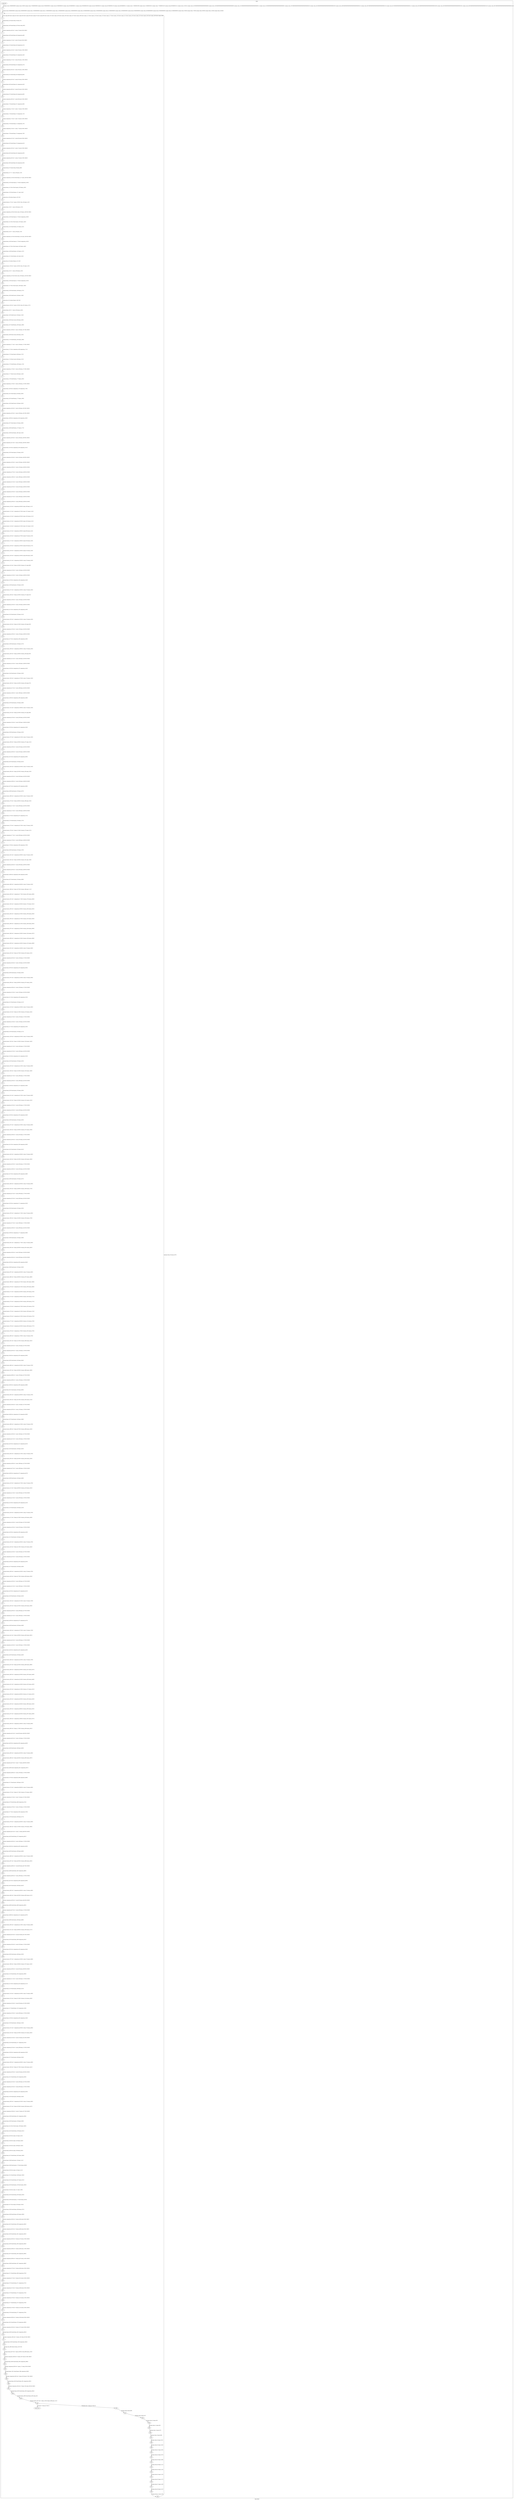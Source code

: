digraph G {
label="Btor2XCFA";
subgraph cluster_0 {
label="main";
main_init[];
l1[];
l3[];
l4[];
l5[];
l6[];
l7[];
l8[];
l9[];
l10[];
l11[];
l12[];
l13[];
l14[];
l15[];
l16[];
l17[];
l18[];
l19[];
l20[];
l21[];
l22[];
l23[];
l24[];
l25[];
l26[];
l27[];
l28[];
l29[];
l30[];
l31[];
l32[];
l33[];
l34[];
l35[];
l36[];
l37[];
l38[];
l39[];
l40[];
l41[];
l42[];
l43[];
l44[];
l45[];
l46[];
l47[];
l48[];
l49[];
l50[];
l51[];
l52[];
l53[];
l54[];
l55[];
l56[];
l57[];
l58[];
l59[];
l60[];
l61[];
l62[];
l63[];
l64[];
l65[];
l66[];
l67[];
l68[];
l69[];
l70[];
l71[];
l72[];
l73[];
l74[];
l75[];
l76[];
l77[];
l78[];
l79[];
l80[];
l81[];
l82[];
l83[];
l84[];
l85[];
l86[];
l87[];
l88[];
l89[];
l90[];
l91[];
l92[];
l93[];
l94[];
l95[];
l96[];
l97[];
l98[];
l99[];
l100[];
l101[];
l102[];
l103[];
l104[];
l105[];
l106[];
l107[];
l108[];
l109[];
l110[];
l111[];
l112[];
l113[];
l114[];
l115[];
l116[];
l117[];
l118[];
l119[];
l120[];
l121[];
l122[];
l123[];
l124[];
l125[];
l126[];
l127[];
l128[];
l129[];
l130[];
l131[];
l132[];
l133[];
l134[];
l135[];
l136[];
l137[];
l138[];
l139[];
l140[];
l141[];
l142[];
l143[];
l144[];
l145[];
l146[];
l147[];
l148[];
l149[];
l150[];
l151[];
l152[];
l153[];
l154[];
l155[];
l156[];
l157[];
l158[];
l159[];
l160[];
l161[];
l162[];
l163[];
l164[];
l165[];
l166[];
l167[];
l168[];
l169[];
l170[];
l171[];
l172[];
l173[];
l174[];
l175[];
l176[];
l177[];
l178[];
l179[];
l180[];
l181[];
l182[];
l183[];
l184[];
l185[];
l186[];
l187[];
l188[];
l189[];
l190[];
l191[];
l192[];
l193[];
l194[];
l195[];
l196[];
l197[];
l198[];
l199[];
l200[];
l201[];
l202[];
l203[];
l204[];
l205[];
l206[];
l207[];
l208[];
l209[];
l210[];
l211[];
l212[];
l213[];
l214[];
l215[];
l216[];
l217[];
l218[];
l219[];
l220[];
l221[];
l222[];
l223[];
l224[];
l225[];
l226[];
l227[];
l228[];
l229[];
l230[];
l231[];
l232[];
l233[];
l234[];
l235[];
l236[];
l237[];
l238[];
l239[];
l240[];
l241[];
l242[];
l243[];
l244[];
l245[];
l246[];
l247[];
l248[];
l249[];
l250[];
l251[];
l252[];
l253[];
l254[];
l255[];
l256[];
l257[];
l258[];
l259[];
l260[];
l261[];
l262[];
l263[];
l264[];
l265[];
l266[];
l267[];
l268[];
l269[];
l270[];
l271[];
l272[];
l273[];
l274[];
l275[];
l276[];
l277[];
l278[];
l279[];
l280[];
l281[];
l282[];
l283[];
l284[];
l285[];
l286[];
l287[];
l288[];
l289[];
l290[];
l291[];
l292[];
l293[];
l294[];
l295[];
l296[];
l297[];
l298[];
l299[];
l300[];
l301[];
l302[];
l303[];
l304[];
l305[];
l306[];
l307[];
l308[];
l309[];
l310[];
l311[];
l312[];
l313[];
l314[];
l315[];
l316[];
l317[];
l318[];
l319[];
l320[];
l321[];
l322[];
l323[];
l324[];
l325[];
l326[];
l327[];
l328[];
l329[];
l330[];
l331[];
l332[];
l333[];
l334[];
l335[];
l336[];
l337[];
l338[];
l339[];
l340[];
l341[];
l342[];
l343[];
l344[];
l345[];
l346[];
l347[];
l348[];
l349[];
l350[];
l351[];
l352[];
l353[];
l354[];
l355[];
l356[];
l357[];
l358[];
l359[];
l360[];
l361[];
l362[];
l363[];
l364[];
l365[];
l366[];
l367[];
l368[];
l369[];
l370[];
l371[];
l372[];
l373[];
l374[];
l375[];
l376[];
l377[];
l378[];
l379[];
l380[];
l381[];
l382[];
l383[];
l384[];
l385[];
l386[];
l387[];
l388[];
l389[];
l390[];
l391[];
l392[];
l393[];
l394[];
l395[];
l396[];
l397[];
l398[];
l399[];
l400[];
l401[];
l402[];
l403[];
l404[];
l405[];
l406[];
l407[];
l408[];
l409[];
l410[];
l411[];
l412[];
l413[];
l414[];
l415[];
l416[];
l417[];
l418[];
l419[];
l420[];
l421[];
l422[];
l423[];
l424[];
l425[];
l426[];
l427[];
l428[];
l429[];
l430[];
l431[];
l432[];
l433[];
l434[];
l435[];
l436[];
l437[];
l438[];
l439[];
l440[];
l441[];
l442[];
l443[];
l444[];
l445[];
l446[];
l447[];
l448[];
l449[];
l450[];
l451[];
l452[];
l453[];
l454[];
l455[];
l456[];
l457[];
l458[];
l459[];
l460[];
l461[];
l462[];
l463[];
l464[];
l465[];
l466[];
l467[];
l468[];
l469[];
l470[];
l471[];
l472[];
l473[];
l474[];
l475[];
l476[];
l477[];
l478[];
l479[];
l480[];
l481[];
l482[];
l483[];
l484[];
l485[];
l486[];
l487[];
l488[];
l489[];
l490[];
main_error[];
l491[];
l492[];
l493[];
l494[];
l495[];
l496[];
l497[];
l498[];
l499[];
l500[];
l501[];
l502[];
l503[];
l504[];
l505[];
l506[];
l507[];
l508[];
l509[];
main_init -> l1 [label="[(assign const_5 #b00000000),(assign const_34 #b0),(assign const_47 #b00000000),(assign const_50 #b00000001),(assign const_53 #b00000010),(assign const_56 #b00000011),(assign const_59 #b00000100),(assign const_62 #b00000101),(assign const_65 #b00000110),(assign const_68 #b00000111),(assign const_71 #b00001000),(assign const_74 #b00001001),(assign const_77 #b00001010),(assign const_80 #b00001011),(assign const_123 #b1),(assign const_126 #b000000000000000000000000),(assign const_128 #b00000000000000000000000000000000),(assign const_133 #b00000000000000000000000000000011),(assign const_134 #b00000000000000000000000000000001),(assign const_150 #b00000000000000000000000000000010),(assign const_164 #b00000000000000000000000000000100),(assign const_198 #b00000000000000000000000000000101),(assign const_200 #b00000000000000000000000000000110),(assign const_202 #b00000000000000000000000000000111),(assign const_204 #b00000000000000000000000000001000),(assign const_206 #b00000000000000000000000000001001),(assign const_208 #b00000000000000000000000000001010),(assign const_283 #b00000000000000000000000000001011)] "];
l3 -> l4 [label="[(havoc input_89),(havoc input_91),(havoc input_93),(havoc input_95),(havoc input_97),(havoc input_99),(havoc input_101),(havoc input_103),(havoc input_105),(havoc input_107),(havoc input_109),(havoc input_111),(havoc input_113),(havoc input_115),(havoc input_117),(havoc input_119),(havoc input_121),(havoc input_125),(havoc input_132),(havoc input_143),(havoc input_149),(havoc input_159)] "];
l4 -> l5 [label="[(assign binary_45 (bvand state_35 state_37))] "];
l5 -> l6 [label="[(assign binary_46 (bvand binary_45 (bvnot state_39)))] "];
l6 -> l7 [label="[(assign comparison_48 (ite (= const_47 state_6) #b1 #b0))] "];
l7 -> l8 [label="[(assign binary_49 (bvand binary_46 comparison_48))] "];
l8 -> l9 [label="[(assign comparison_51 (ite (= const_50 state_8) #b1 #b0))] "];
l9 -> l10 [label="[(assign binary_52 (bvand binary_49 comparison_51))] "];
l10 -> l11 [label="[(assign comparison_54 (ite (= const_53 state_10) #b1 #b0))] "];
l11 -> l12 [label="[(assign binary_55 (bvand binary_52 comparison_54))] "];
l12 -> l13 [label="[(assign comparison_57 (ite (= const_56 state_12) #b1 #b0))] "];
l13 -> l14 [label="[(assign binary_58 (bvand binary_55 comparison_57))] "];
l14 -> l15 [label="[(assign comparison_60 (ite (= const_59 state_14) #b1 #b0))] "];
l15 -> l16 [label="[(assign binary_61 (bvand binary_58 comparison_60))] "];
l16 -> l17 [label="[(assign comparison_63 (ite (= const_62 state_16) #b1 #b0))] "];
l17 -> l18 [label="[(assign binary_64 (bvand binary_61 comparison_63))] "];
l18 -> l19 [label="[(assign comparison_66 (ite (= const_65 state_18) #b1 #b0))] "];
l19 -> l20 [label="[(assign binary_67 (bvand binary_64 comparison_66))] "];
l20 -> l21 [label="[(assign comparison_69 (ite (= const_68 state_20) #b1 #b0))] "];
l21 -> l22 [label="[(assign binary_70 (bvand binary_67 comparison_69))] "];
l22 -> l23 [label="[(assign comparison_72 (ite (= const_71 state_22) #b1 #b0))] "];
l23 -> l24 [label="[(assign binary_73 (bvand binary_70 comparison_72))] "];
l24 -> l25 [label="[(assign comparison_75 (ite (= const_74 state_24) #b1 #b0))] "];
l25 -> l26 [label="[(assign binary_76 (bvand binary_73 comparison_75))] "];
l26 -> l27 [label="[(assign comparison_78 (ite (= const_77 state_26) #b1 #b0))] "];
l27 -> l28 [label="[(assign binary_79 (bvand binary_76 comparison_78))] "];
l28 -> l29 [label="[(assign comparison_81 (ite (= const_80 state_28) #b1 #b0))] "];
l29 -> l30 [label="[(assign binary_82 (bvand binary_79 comparison_81))] "];
l30 -> l31 [label="[(assign comparison_83 (ite (= const_47 state_30) #b1 #b0))] "];
l31 -> l32 [label="[(assign binary_84 (bvand binary_82 comparison_83))] "];
l32 -> l33 [label="[(assign comparison_85 (ite (= const_47 state_32) #b1 #b0))] "];
l33 -> l34 [label="[(assign binary_86 (bvand binary_84 comparison_85))] "];
l34 -> l35 [label="[(assign binary_87 (bvand state_43 binary_86))] "];
l35 -> l36 [label="[(assign binary_127 (++ const_126 input_113))] "];
l36 -> l37 [label="[(assign comparison_129 (ite (bvule binary_127 const_128) #b1 #b0))] "];
l37 -> l38 [label="[(assign binary_130 (bvand input_117 (bvnot comparison_129)))] "];
l38 -> l39 [label="[(assign binary_131 (bvor (bvnot input_125) binary_130))] "];
l39 -> l40 [label="[(assign binary_135 (bvsub binary_127 const_134))] "];
l40 -> l41 [label="[(assign slice_136 (extract binary_135 0 8))] "];
l41 -> l42 [label="[(assign ternary_137 (ite (= input_125 #b1) slice_136 input_113))] "];
l42 -> l43 [label="[(assign binary_138 (++ const_126 ternary_137))] "];
l43 -> l44 [label="[(assign comparison_139 (ite (bvule const_133 binary_138) #b1 #b0))] "];
l44 -> l45 [label="[(assign binary_140 (bvand input_117 (bvnot comparison_139)))] "];
l45 -> l46 [label="[(assign binary_141 (bvor (bvnot input_132) binary_140))] "];
l46 -> l47 [label="[(assign binary_142 (bvand binary_131 binary_141))] "];
l47 -> l48 [label="[(assign binary_144 (++ const_126 input_115))] "];
l48 -> l49 [label="[(assign comparison_145 (ite (bvule binary_144 const_128) #b1 #b0))] "];
l49 -> l50 [label="[(assign binary_146 (bvand input_117 (bvnot comparison_145)))] "];
l50 -> l51 [label="[(assign binary_147 (bvor (bvnot input_143) binary_146))] "];
l51 -> l52 [label="[(assign binary_148 (bvand binary_142 binary_147))] "];
l52 -> l53 [label="[(assign binary_151 (bvsub binary_144 const_134))] "];
l53 -> l54 [label="[(assign slice_152 (extract binary_151 0 8))] "];
l54 -> l55 [label="[(assign ternary_153 (ite (= input_143 #b1) slice_152 input_115))] "];
l55 -> l56 [label="[(assign binary_154 (++ const_126 ternary_153))] "];
l56 -> l57 [label="[(assign comparison_155 (ite (bvule const_150 binary_154) #b1 #b0))] "];
l57 -> l58 [label="[(assign binary_156 (bvand input_117 (bvnot comparison_155)))] "];
l58 -> l59 [label="[(assign binary_157 (bvor (bvnot input_149) binary_156))] "];
l59 -> l60 [label="[(assign binary_158 (bvand binary_148 binary_157))] "];
l60 -> l61 [label="[(assign binary_160 (bvadd const_134 binary_138))] "];
l61 -> l62 [label="[(assign slice_161 (extract binary_160 0 8))] "];
l62 -> l63 [label="[(assign ternary_162 (ite (= input_132 #b1) slice_161 ternary_137))] "];
l63 -> l64 [label="[(assign binary_163 (++ const_126 ternary_162))] "];
l64 -> l65 [label="[(assign binary_165 (bvadd const_134 binary_154))] "];
l65 -> l66 [label="[(assign binary_166 (bvmul const_164 binary_165))] "];
l66 -> l67 [label="[(assign binary_167 (bvadd binary_163 binary_166))] "];
l67 -> l68 [label="[(assign comparison_168 (ite (= const_128 binary_167) #b1 #b0))] "];
l68 -> l69 [label="[(assign binary_169 (bvmul const_164 binary_154))] "];
l69 -> l70 [label="[(assign binary_170 (bvadd binary_163 binary_169))] "];
l70 -> l71 [label="[(assign comparison_171 (ite (= const_128 binary_170) #b1 #b0))] "];
l71 -> l72 [label="[(assign binary_172 (bvor comparison_168 comparison_171))] "];
l72 -> l73 [label="[(assign binary_173 (bvand input_149 binary_172))] "];
l73 -> l74 [label="[(assign binary_174 (bvmul const_164 binary_151))] "];
l74 -> l75 [label="[(assign binary_175 (bvadd binary_163 binary_174))] "];
l75 -> l76 [label="[(assign comparison_176 (ite (= const_128 binary_175) #b1 #b0))] "];
l76 -> l77 [label="[(assign binary_177 (bvmul const_164 binary_144))] "];
l77 -> l78 [label="[(assign binary_178 (bvadd binary_177 binary_163))] "];
l78 -> l79 [label="[(assign comparison_179 (ite (= const_128 binary_178) #b1 #b0))] "];
l79 -> l80 [label="[(assign binary_180 (bvor comparison_176 comparison_179))] "];
l80 -> l81 [label="[(assign binary_181 (bvand input_143 binary_180))] "];
l81 -> l82 [label="[(assign binary_182 (bvadd binary_177 binary_138))] "];
l82 -> l83 [label="[(assign binary_183 (bvadd const_134 binary_182))] "];
l83 -> l84 [label="[(assign comparison_184 (ite (= const_128 binary_183) #b1 #b0))] "];
l84 -> l85 [label="[(assign comparison_185 (ite (= const_128 binary_182) #b1 #b0))] "];
l85 -> l86 [label="[(assign binary_186 (bvor comparison_184 comparison_185))] "];
l86 -> l87 [label="[(assign binary_187 (bvand input_132 binary_186))] "];
l87 -> l88 [label="[(assign binary_188 (bvadd binary_127 binary_177))] "];
l88 -> l89 [label="[(assign binary_189 (bvsub binary_188 const_134))] "];
l89 -> l90 [label="[(assign comparison_190 (ite (= const_128 binary_189) #b1 #b0))] "];
l90 -> l91 [label="[(assign comparison_191 (ite (= const_128 binary_188) #b1 #b0))] "];
l91 -> l92 [label="[(assign binary_192 (bvor comparison_190 comparison_191))] "];
l92 -> l93 [label="[(assign binary_193 (bvand input_125 binary_192))] "];
l93 -> l94 [label="[(assign comparison_194 (ite (= const_134 binary_189) #b1 #b0))] "];
l94 -> l95 [label="[(assign comparison_195 (ite (= const_150 binary_189) #b1 #b0))] "];
l95 -> l96 [label="[(assign comparison_196 (ite (= const_133 binary_189) #b1 #b0))] "];
l96 -> l97 [label="[(assign comparison_197 (ite (= const_164 binary_189) #b1 #b0))] "];
l97 -> l98 [label="[(assign comparison_199 (ite (= const_198 binary_189) #b1 #b0))] "];
l98 -> l99 [label="[(assign comparison_201 (ite (= const_200 binary_189) #b1 #b0))] "];
l99 -> l100 [label="[(assign comparison_203 (ite (= const_202 binary_189) #b1 #b0))] "];
l100 -> l101 [label="[(assign comparison_205 (ite (= const_204 binary_189) #b1 #b0))] "];
l101 -> l102 [label="[(assign comparison_207 (ite (= const_206 binary_189) #b1 #b0))] "];
l102 -> l103 [label="[(assign comparison_209 (ite (= const_208 binary_189) #b1 #b0))] "];
l103 -> l104 [label="[(assign ternary_210 (ite (= comparison_209 #b1) input_109 input_111))] "];
l104 -> l105 [label="[(assign ternary_211 (ite (= comparison_207 #b1) input_107 ternary_210))] "];
l105 -> l106 [label="[(assign ternary_212 (ite (= comparison_205 #b1) input_105 ternary_211))] "];
l106 -> l107 [label="[(assign ternary_213 (ite (= comparison_203 #b1) input_103 ternary_212))] "];
l107 -> l108 [label="[(assign ternary_214 (ite (= comparison_201 #b1) input_101 ternary_213))] "];
l108 -> l109 [label="[(assign ternary_215 (ite (= comparison_199 #b1) input_99 ternary_214))] "];
l109 -> l110 [label="[(assign ternary_216 (ite (= comparison_197 #b1) input_97 ternary_215))] "];
l110 -> l111 [label="[(assign ternary_217 (ite (= comparison_196 #b1) input_95 ternary_216))] "];
l111 -> l112 [label="[(assign ternary_218 (ite (= comparison_195 #b1) input_93 ternary_217))] "];
l112 -> l113 [label="[(assign ternary_219 (ite (= comparison_194 #b1) input_91 ternary_218))] "];
l113 -> l114 [label="[(assign ternary_220 (ite (= comparison_190 #b1) input_89 ternary_219))] "];
l114 -> l115 [label="[(assign ternary_221 (ite (= comparison_190 #b1) const_47 ternary_220))] "];
l115 -> l116 [label="[(assign ternary_222 (ite (= binary_193 #b1) ternary_221 input_89))] "];
l116 -> l117 [label="[(assign comparison_223 (ite (= const_134 binary_183) #b1 #b0))] "];
l117 -> l118 [label="[(assign comparison_224 (ite (= const_134 binary_188) #b1 #b0))] "];
l118 -> l119 [label="[(assign binary_225 (bvor comparison_194 comparison_224))] "];
l119 -> l120 [label="[(assign binary_226 (bvand input_125 binary_225))] "];
l120 -> l121 [label="[(assign ternary_227 (ite (= comparison_194 #b1) const_47 ternary_220))] "];
l121 -> l122 [label="[(assign ternary_228 (ite (= binary_226 #b1) ternary_227 input_91))] "];
l122 -> l123 [label="[(assign comparison_229 (ite (= const_150 binary_183) #b1 #b0))] "];
l123 -> l124 [label="[(assign comparison_230 (ite (= const_150 binary_188) #b1 #b0))] "];
l124 -> l125 [label="[(assign binary_231 (bvor comparison_195 comparison_230))] "];
l125 -> l126 [label="[(assign binary_232 (bvand input_125 binary_231))] "];
l126 -> l127 [label="[(assign ternary_233 (ite (= comparison_195 #b1) const_47 ternary_220))] "];
l127 -> l128 [label="[(assign ternary_234 (ite (= binary_232 #b1) ternary_233 input_93))] "];
l128 -> l129 [label="[(assign comparison_235 (ite (= const_133 binary_183) #b1 #b0))] "];
l129 -> l130 [label="[(assign comparison_236 (ite (= const_133 binary_188) #b1 #b0))] "];
l130 -> l131 [label="[(assign binary_237 (bvor comparison_196 comparison_236))] "];
l131 -> l132 [label="[(assign binary_238 (bvand input_125 binary_237))] "];
l132 -> l133 [label="[(assign ternary_239 (ite (= comparison_196 #b1) const_47 ternary_220))] "];
l133 -> l134 [label="[(assign ternary_240 (ite (= binary_238 #b1) ternary_239 input_95))] "];
l134 -> l135 [label="[(assign comparison_241 (ite (= const_164 binary_183) #b1 #b0))] "];
l135 -> l136 [label="[(assign comparison_242 (ite (= const_164 binary_188) #b1 #b0))] "];
l136 -> l137 [label="[(assign binary_243 (bvor comparison_197 comparison_242))] "];
l137 -> l138 [label="[(assign binary_244 (bvand input_125 binary_243))] "];
l138 -> l139 [label="[(assign ternary_245 (ite (= comparison_197 #b1) const_47 ternary_220))] "];
l139 -> l140 [label="[(assign ternary_246 (ite (= binary_244 #b1) ternary_245 input_97))] "];
l140 -> l141 [label="[(assign comparison_247 (ite (= const_198 binary_183) #b1 #b0))] "];
l141 -> l142 [label="[(assign comparison_248 (ite (= const_198 binary_188) #b1 #b0))] "];
l142 -> l143 [label="[(assign binary_249 (bvor comparison_199 comparison_248))] "];
l143 -> l144 [label="[(assign binary_250 (bvand input_125 binary_249))] "];
l144 -> l145 [label="[(assign ternary_251 (ite (= comparison_199 #b1) const_47 ternary_220))] "];
l145 -> l146 [label="[(assign ternary_252 (ite (= binary_250 #b1) ternary_251 input_99))] "];
l146 -> l147 [label="[(assign comparison_253 (ite (= const_200 binary_183) #b1 #b0))] "];
l147 -> l148 [label="[(assign comparison_254 (ite (= const_200 binary_188) #b1 #b0))] "];
l148 -> l149 [label="[(assign binary_255 (bvor comparison_201 comparison_254))] "];
l149 -> l150 [label="[(assign binary_256 (bvand input_125 binary_255))] "];
l150 -> l151 [label="[(assign ternary_257 (ite (= comparison_201 #b1) const_47 ternary_220))] "];
l151 -> l152 [label="[(assign ternary_258 (ite (= binary_256 #b1) ternary_257 input_101))] "];
l152 -> l153 [label="[(assign comparison_259 (ite (= const_202 binary_183) #b1 #b0))] "];
l153 -> l154 [label="[(assign comparison_260 (ite (= const_202 binary_188) #b1 #b0))] "];
l154 -> l155 [label="[(assign binary_261 (bvor comparison_203 comparison_260))] "];
l155 -> l156 [label="[(assign binary_262 (bvand input_125 binary_261))] "];
l156 -> l157 [label="[(assign ternary_263 (ite (= comparison_203 #b1) const_47 ternary_220))] "];
l157 -> l158 [label="[(assign ternary_264 (ite (= binary_262 #b1) ternary_263 input_103))] "];
l158 -> l159 [label="[(assign comparison_265 (ite (= const_204 binary_183) #b1 #b0))] "];
l159 -> l160 [label="[(assign comparison_266 (ite (= const_204 binary_188) #b1 #b0))] "];
l160 -> l161 [label="[(assign binary_267 (bvor comparison_205 comparison_266))] "];
l161 -> l162 [label="[(assign binary_268 (bvand input_125 binary_267))] "];
l162 -> l163 [label="[(assign ternary_269 (ite (= comparison_205 #b1) const_47 ternary_220))] "];
l163 -> l164 [label="[(assign ternary_270 (ite (= binary_268 #b1) ternary_269 input_105))] "];
l164 -> l165 [label="[(assign comparison_271 (ite (= const_206 binary_183) #b1 #b0))] "];
l165 -> l166 [label="[(assign comparison_272 (ite (= const_206 binary_188) #b1 #b0))] "];
l166 -> l167 [label="[(assign binary_273 (bvor comparison_207 comparison_272))] "];
l167 -> l168 [label="[(assign binary_274 (bvand input_125 binary_273))] "];
l168 -> l169 [label="[(assign ternary_275 (ite (= comparison_207 #b1) const_47 ternary_220))] "];
l169 -> l170 [label="[(assign ternary_276 (ite (= binary_274 #b1) ternary_275 input_107))] "];
l170 -> l171 [label="[(assign comparison_277 (ite (= const_208 binary_183) #b1 #b0))] "];
l171 -> l172 [label="[(assign comparison_278 (ite (= const_208 binary_188) #b1 #b0))] "];
l172 -> l173 [label="[(assign binary_279 (bvor comparison_209 comparison_278))] "];
l173 -> l174 [label="[(assign binary_280 (bvand input_125 binary_279))] "];
l174 -> l175 [label="[(assign ternary_281 (ite (= comparison_209 #b1) const_47 ternary_220))] "];
l175 -> l176 [label="[(assign ternary_282 (ite (= binary_280 #b1) ternary_281 input_109))] "];
l176 -> l177 [label="[(assign comparison_284 (ite (= const_283 binary_189) #b1 #b0))] "];
l177 -> l178 [label="[(assign comparison_285 (ite (= const_283 binary_188) #b1 #b0))] "];
l178 -> l179 [label="[(assign binary_286 (bvor comparison_284 comparison_285))] "];
l179 -> l180 [label="[(assign binary_287 (bvand input_125 binary_286))] "];
l180 -> l181 [label="[(assign ternary_288 (ite (= comparison_284 #b1) const_47 ternary_220))] "];
l181 -> l182 [label="[(assign ternary_289 (ite (= binary_287 #b1) ternary_288 input_111))] "];
l182 -> l183 [label="[(assign ternary_290 (ite (= comparison_277 #b1) ternary_282 ternary_289))] "];
l183 -> l184 [label="[(assign ternary_291 (ite (= comparison_271 #b1) ternary_276 ternary_290))] "];
l184 -> l185 [label="[(assign ternary_292 (ite (= comparison_265 #b1) ternary_270 ternary_291))] "];
l185 -> l186 [label="[(assign ternary_293 (ite (= comparison_259 #b1) ternary_264 ternary_292))] "];
l186 -> l187 [label="[(assign ternary_294 (ite (= comparison_253 #b1) ternary_258 ternary_293))] "];
l187 -> l188 [label="[(assign ternary_295 (ite (= comparison_247 #b1) ternary_252 ternary_294))] "];
l188 -> l189 [label="[(assign ternary_296 (ite (= comparison_241 #b1) ternary_246 ternary_295))] "];
l189 -> l190 [label="[(assign ternary_297 (ite (= comparison_235 #b1) ternary_240 ternary_296))] "];
l190 -> l191 [label="[(assign ternary_298 (ite (= comparison_229 #b1) ternary_234 ternary_297))] "];
l191 -> l192 [label="[(assign ternary_299 (ite (= comparison_223 #b1) ternary_228 ternary_298))] "];
l192 -> l193 [label="[(assign ternary_300 (ite (= comparison_184 #b1) ternary_222 ternary_299))] "];
l193 -> l194 [label="[(assign ternary_301 (ite (= comparison_184 #b1) const_47 ternary_300))] "];
l194 -> l195 [label="[(assign ternary_302 (ite (= binary_187 #b1) ternary_301 ternary_222))] "];
l195 -> l196 [label="[(assign comparison_303 (ite (= const_134 binary_175) #b1 #b0))] "];
l196 -> l197 [label="[(assign comparison_304 (ite (= const_134 binary_182) #b1 #b0))] "];
l197 -> l198 [label="[(assign binary_305 (bvor comparison_223 comparison_304))] "];
l198 -> l199 [label="[(assign binary_306 (bvand input_132 binary_305))] "];
l199 -> l200 [label="[(assign ternary_307 (ite (= comparison_223 #b1) const_47 ternary_300))] "];
l200 -> l201 [label="[(assign ternary_308 (ite (= binary_306 #b1) ternary_307 ternary_228))] "];
l201 -> l202 [label="[(assign comparison_309 (ite (= const_150 binary_175) #b1 #b0))] "];
l202 -> l203 [label="[(assign comparison_310 (ite (= const_150 binary_182) #b1 #b0))] "];
l203 -> l204 [label="[(assign binary_311 (bvor comparison_229 comparison_310))] "];
l204 -> l205 [label="[(assign binary_312 (bvand input_132 binary_311))] "];
l205 -> l206 [label="[(assign ternary_313 (ite (= comparison_229 #b1) const_47 ternary_300))] "];
l206 -> l207 [label="[(assign ternary_314 (ite (= binary_312 #b1) ternary_313 ternary_234))] "];
l207 -> l208 [label="[(assign comparison_315 (ite (= const_133 binary_175) #b1 #b0))] "];
l208 -> l209 [label="[(assign comparison_316 (ite (= const_133 binary_182) #b1 #b0))] "];
l209 -> l210 [label="[(assign binary_317 (bvor comparison_235 comparison_316))] "];
l210 -> l211 [label="[(assign binary_318 (bvand input_132 binary_317))] "];
l211 -> l212 [label="[(assign ternary_319 (ite (= comparison_235 #b1) const_47 ternary_300))] "];
l212 -> l213 [label="[(assign ternary_320 (ite (= binary_318 #b1) ternary_319 ternary_240))] "];
l213 -> l214 [label="[(assign comparison_321 (ite (= const_164 binary_175) #b1 #b0))] "];
l214 -> l215 [label="[(assign comparison_322 (ite (= const_164 binary_182) #b1 #b0))] "];
l215 -> l216 [label="[(assign binary_323 (bvor comparison_241 comparison_322))] "];
l216 -> l217 [label="[(assign binary_324 (bvand input_132 binary_323))] "];
l217 -> l218 [label="[(assign ternary_325 (ite (= comparison_241 #b1) const_47 ternary_300))] "];
l218 -> l219 [label="[(assign ternary_326 (ite (= binary_324 #b1) ternary_325 ternary_246))] "];
l219 -> l220 [label="[(assign comparison_327 (ite (= const_198 binary_175) #b1 #b0))] "];
l220 -> l221 [label="[(assign comparison_328 (ite (= const_198 binary_182) #b1 #b0))] "];
l221 -> l222 [label="[(assign binary_329 (bvor comparison_247 comparison_328))] "];
l222 -> l223 [label="[(assign binary_330 (bvand input_132 binary_329))] "];
l223 -> l224 [label="[(assign ternary_331 (ite (= comparison_247 #b1) const_47 ternary_300))] "];
l224 -> l225 [label="[(assign ternary_332 (ite (= binary_330 #b1) ternary_331 ternary_252))] "];
l225 -> l226 [label="[(assign comparison_333 (ite (= const_200 binary_175) #b1 #b0))] "];
l226 -> l227 [label="[(assign comparison_334 (ite (= const_200 binary_182) #b1 #b0))] "];
l227 -> l228 [label="[(assign binary_335 (bvor comparison_253 comparison_334))] "];
l228 -> l229 [label="[(assign binary_336 (bvand input_132 binary_335))] "];
l229 -> l230 [label="[(assign ternary_337 (ite (= comparison_253 #b1) const_47 ternary_300))] "];
l230 -> l231 [label="[(assign ternary_338 (ite (= binary_336 #b1) ternary_337 ternary_258))] "];
l231 -> l232 [label="[(assign comparison_339 (ite (= const_202 binary_175) #b1 #b0))] "];
l232 -> l233 [label="[(assign comparison_340 (ite (= const_202 binary_182) #b1 #b0))] "];
l233 -> l234 [label="[(assign binary_341 (bvor comparison_259 comparison_340))] "];
l234 -> l235 [label="[(assign binary_342 (bvand input_132 binary_341))] "];
l235 -> l236 [label="[(assign ternary_343 (ite (= comparison_259 #b1) const_47 ternary_300))] "];
l236 -> l237 [label="[(assign ternary_344 (ite (= binary_342 #b1) ternary_343 ternary_264))] "];
l237 -> l238 [label="[(assign comparison_345 (ite (= const_204 binary_175) #b1 #b0))] "];
l238 -> l239 [label="[(assign comparison_346 (ite (= const_204 binary_182) #b1 #b0))] "];
l239 -> l240 [label="[(assign binary_347 (bvor comparison_265 comparison_346))] "];
l240 -> l241 [label="[(assign binary_348 (bvand input_132 binary_347))] "];
l241 -> l242 [label="[(assign ternary_349 (ite (= comparison_265 #b1) const_47 ternary_300))] "];
l242 -> l243 [label="[(assign ternary_350 (ite (= binary_348 #b1) ternary_349 ternary_270))] "];
l243 -> l244 [label="[(assign comparison_351 (ite (= const_206 binary_175) #b1 #b0))] "];
l244 -> l245 [label="[(assign comparison_352 (ite (= const_206 binary_182) #b1 #b0))] "];
l245 -> l246 [label="[(assign binary_353 (bvor comparison_271 comparison_352))] "];
l246 -> l247 [label="[(assign binary_354 (bvand input_132 binary_353))] "];
l247 -> l248 [label="[(assign ternary_355 (ite (= comparison_271 #b1) const_47 ternary_300))] "];
l248 -> l249 [label="[(assign ternary_356 (ite (= binary_354 #b1) ternary_355 ternary_276))] "];
l249 -> l250 [label="[(assign comparison_357 (ite (= const_208 binary_175) #b1 #b0))] "];
l250 -> l251 [label="[(assign comparison_358 (ite (= const_208 binary_182) #b1 #b0))] "];
l251 -> l252 [label="[(assign binary_359 (bvor comparison_277 comparison_358))] "];
l252 -> l253 [label="[(assign binary_360 (bvand input_132 binary_359))] "];
l253 -> l254 [label="[(assign ternary_361 (ite (= comparison_277 #b1) const_47 ternary_300))] "];
l254 -> l255 [label="[(assign ternary_362 (ite (= binary_360 #b1) ternary_361 ternary_282))] "];
l255 -> l256 [label="[(assign comparison_363 (ite (= const_283 binary_183) #b1 #b0))] "];
l256 -> l257 [label="[(assign comparison_364 (ite (= const_283 binary_182) #b1 #b0))] "];
l257 -> l258 [label="[(assign binary_365 (bvor comparison_363 comparison_364))] "];
l258 -> l259 [label="[(assign binary_366 (bvand input_132 binary_365))] "];
l259 -> l260 [label="[(assign ternary_367 (ite (= comparison_363 #b1) const_47 ternary_300))] "];
l260 -> l261 [label="[(assign ternary_368 (ite (= binary_366 #b1) ternary_367 ternary_289))] "];
l261 -> l262 [label="[(assign ternary_369 (ite (= comparison_357 #b1) ternary_362 ternary_368))] "];
l262 -> l263 [label="[(assign ternary_370 (ite (= comparison_351 #b1) ternary_356 ternary_369))] "];
l263 -> l264 [label="[(assign ternary_371 (ite (= comparison_345 #b1) ternary_350 ternary_370))] "];
l264 -> l265 [label="[(assign ternary_372 (ite (= comparison_339 #b1) ternary_344 ternary_371))] "];
l265 -> l266 [label="[(assign ternary_373 (ite (= comparison_333 #b1) ternary_338 ternary_372))] "];
l266 -> l267 [label="[(assign ternary_374 (ite (= comparison_327 #b1) ternary_332 ternary_373))] "];
l267 -> l268 [label="[(assign ternary_375 (ite (= comparison_321 #b1) ternary_326 ternary_374))] "];
l268 -> l269 [label="[(assign ternary_376 (ite (= comparison_315 #b1) ternary_320 ternary_375))] "];
l269 -> l270 [label="[(assign ternary_377 (ite (= comparison_309 #b1) ternary_314 ternary_376))] "];
l270 -> l271 [label="[(assign ternary_378 (ite (= comparison_303 #b1) ternary_308 ternary_377))] "];
l271 -> l272 [label="[(assign ternary_379 (ite (= comparison_176 #b1) ternary_302 ternary_378))] "];
l272 -> l273 [label="[(assign ternary_380 (ite (= comparison_176 #b1) const_47 ternary_379))] "];
l273 -> l274 [label="[(assign ternary_381 (ite (= binary_181 #b1) ternary_380 ternary_302))] "];
l274 -> l275 [label="[(assign comparison_382 (ite (= const_134 binary_167) #b1 #b0))] "];
l275 -> l276 [label="[(assign comparison_383 (ite (= const_134 binary_178) #b1 #b0))] "];
l276 -> l277 [label="[(assign binary_384 (bvor comparison_303 comparison_383))] "];
l277 -> l278 [label="[(assign binary_385 (bvand input_143 binary_384))] "];
l278 -> l279 [label="[(assign ternary_386 (ite (= comparison_303 #b1) const_47 ternary_379))] "];
l279 -> l280 [label="[(assign ternary_387 (ite (= binary_385 #b1) ternary_386 ternary_308))] "];
l280 -> l281 [label="[(assign comparison_388 (ite (= const_150 binary_167) #b1 #b0))] "];
l281 -> l282 [label="[(assign comparison_389 (ite (= const_150 binary_178) #b1 #b0))] "];
l282 -> l283 [label="[(assign binary_390 (bvor comparison_309 comparison_389))] "];
l283 -> l284 [label="[(assign binary_391 (bvand input_143 binary_390))] "];
l284 -> l285 [label="[(assign ternary_392 (ite (= comparison_309 #b1) const_47 ternary_379))] "];
l285 -> l286 [label="[(assign ternary_393 (ite (= binary_391 #b1) ternary_392 ternary_314))] "];
l286 -> l287 [label="[(assign comparison_394 (ite (= const_133 binary_167) #b1 #b0))] "];
l287 -> l288 [label="[(assign comparison_395 (ite (= const_133 binary_178) #b1 #b0))] "];
l288 -> l289 [label="[(assign binary_396 (bvor comparison_315 comparison_395))] "];
l289 -> l290 [label="[(assign binary_397 (bvand input_143 binary_396))] "];
l290 -> l291 [label="[(assign ternary_398 (ite (= comparison_315 #b1) const_47 ternary_379))] "];
l291 -> l292 [label="[(assign ternary_399 (ite (= binary_397 #b1) ternary_398 ternary_320))] "];
l292 -> l293 [label="[(assign comparison_400 (ite (= const_164 binary_167) #b1 #b0))] "];
l293 -> l294 [label="[(assign comparison_401 (ite (= const_164 binary_178) #b1 #b0))] "];
l294 -> l295 [label="[(assign binary_402 (bvor comparison_321 comparison_401))] "];
l295 -> l296 [label="[(assign binary_403 (bvand input_143 binary_402))] "];
l296 -> l297 [label="[(assign ternary_404 (ite (= comparison_321 #b1) const_47 ternary_379))] "];
l297 -> l298 [label="[(assign ternary_405 (ite (= binary_403 #b1) ternary_404 ternary_326))] "];
l298 -> l299 [label="[(assign comparison_406 (ite (= const_198 binary_167) #b1 #b0))] "];
l299 -> l300 [label="[(assign comparison_407 (ite (= const_198 binary_178) #b1 #b0))] "];
l300 -> l301 [label="[(assign binary_408 (bvor comparison_327 comparison_407))] "];
l301 -> l302 [label="[(assign binary_409 (bvand input_143 binary_408))] "];
l302 -> l303 [label="[(assign ternary_410 (ite (= comparison_327 #b1) const_47 ternary_379))] "];
l303 -> l304 [label="[(assign ternary_411 (ite (= binary_409 #b1) ternary_410 ternary_332))] "];
l304 -> l305 [label="[(assign comparison_412 (ite (= const_200 binary_167) #b1 #b0))] "];
l305 -> l306 [label="[(assign comparison_413 (ite (= const_200 binary_178) #b1 #b0))] "];
l306 -> l307 [label="[(assign binary_414 (bvor comparison_333 comparison_413))] "];
l307 -> l308 [label="[(assign binary_415 (bvand input_143 binary_414))] "];
l308 -> l309 [label="[(assign ternary_416 (ite (= comparison_333 #b1) const_47 ternary_379))] "];
l309 -> l310 [label="[(assign ternary_417 (ite (= binary_415 #b1) ternary_416 ternary_338))] "];
l310 -> l311 [label="[(assign comparison_418 (ite (= const_202 binary_167) #b1 #b0))] "];
l311 -> l312 [label="[(assign comparison_419 (ite (= const_202 binary_178) #b1 #b0))] "];
l312 -> l313 [label="[(assign binary_420 (bvor comparison_339 comparison_419))] "];
l313 -> l314 [label="[(assign binary_421 (bvand input_143 binary_420))] "];
l314 -> l315 [label="[(assign ternary_422 (ite (= comparison_339 #b1) const_47 ternary_379))] "];
l315 -> l316 [label="[(assign ternary_423 (ite (= binary_421 #b1) ternary_422 ternary_344))] "];
l316 -> l317 [label="[(assign comparison_424 (ite (= const_204 binary_167) #b1 #b0))] "];
l317 -> l318 [label="[(assign comparison_425 (ite (= const_204 binary_178) #b1 #b0))] "];
l318 -> l319 [label="[(assign binary_426 (bvor comparison_345 comparison_425))] "];
l319 -> l320 [label="[(assign binary_427 (bvand input_143 binary_426))] "];
l320 -> l321 [label="[(assign ternary_428 (ite (= comparison_345 #b1) const_47 ternary_379))] "];
l321 -> l322 [label="[(assign ternary_429 (ite (= binary_427 #b1) ternary_428 ternary_350))] "];
l322 -> l323 [label="[(assign comparison_430 (ite (= const_206 binary_167) #b1 #b0))] "];
l323 -> l324 [label="[(assign comparison_431 (ite (= const_206 binary_178) #b1 #b0))] "];
l324 -> l325 [label="[(assign binary_432 (bvor comparison_351 comparison_431))] "];
l325 -> l326 [label="[(assign binary_433 (bvand input_143 binary_432))] "];
l326 -> l327 [label="[(assign ternary_434 (ite (= comparison_351 #b1) const_47 ternary_379))] "];
l327 -> l328 [label="[(assign ternary_435 (ite (= binary_433 #b1) ternary_434 ternary_356))] "];
l328 -> l329 [label="[(assign comparison_436 (ite (= const_208 binary_167) #b1 #b0))] "];
l329 -> l330 [label="[(assign comparison_437 (ite (= const_208 binary_178) #b1 #b0))] "];
l330 -> l331 [label="[(assign binary_438 (bvor comparison_357 comparison_437))] "];
l331 -> l332 [label="[(assign binary_439 (bvand input_143 binary_438))] "];
l332 -> l333 [label="[(assign ternary_440 (ite (= comparison_357 #b1) const_47 ternary_379))] "];
l333 -> l334 [label="[(assign ternary_441 (ite (= binary_439 #b1) ternary_440 ternary_362))] "];
l334 -> l335 [label="[(assign comparison_442 (ite (= const_283 binary_175) #b1 #b0))] "];
l335 -> l336 [label="[(assign comparison_443 (ite (= const_283 binary_178) #b1 #b0))] "];
l336 -> l337 [label="[(assign binary_444 (bvor comparison_442 comparison_443))] "];
l337 -> l338 [label="[(assign binary_445 (bvand input_143 binary_444))] "];
l338 -> l339 [label="[(assign ternary_446 (ite (= comparison_442 #b1) const_47 ternary_379))] "];
l339 -> l340 [label="[(assign ternary_447 (ite (= binary_445 #b1) ternary_446 ternary_368))] "];
l340 -> l341 [label="[(assign ternary_448 (ite (= comparison_436 #b1) ternary_441 ternary_447))] "];
l341 -> l342 [label="[(assign ternary_449 (ite (= comparison_430 #b1) ternary_435 ternary_448))] "];
l342 -> l343 [label="[(assign ternary_450 (ite (= comparison_424 #b1) ternary_429 ternary_449))] "];
l343 -> l344 [label="[(assign ternary_451 (ite (= comparison_418 #b1) ternary_423 ternary_450))] "];
l344 -> l345 [label="[(assign ternary_452 (ite (= comparison_412 #b1) ternary_417 ternary_451))] "];
l345 -> l346 [label="[(assign ternary_453 (ite (= comparison_406 #b1) ternary_411 ternary_452))] "];
l346 -> l347 [label="[(assign ternary_454 (ite (= comparison_400 #b1) ternary_405 ternary_453))] "];
l347 -> l348 [label="[(assign ternary_455 (ite (= comparison_394 #b1) ternary_399 ternary_454))] "];
l348 -> l349 [label="[(assign ternary_456 (ite (= comparison_388 #b1) ternary_393 ternary_455))] "];
l349 -> l350 [label="[(assign ternary_457 (ite (= comparison_382 #b1) ternary_387 ternary_456))] "];
l350 -> l351 [label="[(assign ternary_458 (ite (= comparison_168 #b1) ternary_381 ternary_457))] "];
l351 -> l352 [label="[(assign ternary_459 (ite (= comparison_168 #b1) const_47 ternary_458))] "];
l352 -> l353 [label="[(assign ternary_460 (ite (= binary_173 #b1) ternary_459 ternary_381))] "];
l353 -> l354 [label="[(assign comparison_461 (ite (= const_80 ternary_460) #b1 #b0))] "];
l354 -> l355 [label="[(assign comparison_462 (ite (= const_134 binary_170) #b1 #b0))] "];
l355 -> l356 [label="[(assign binary_463 (bvor comparison_382 comparison_462))] "];
l356 -> l357 [label="[(assign binary_464 (bvand input_149 binary_463))] "];
l357 -> l358 [label="[(assign ternary_465 (ite (= comparison_382 #b1) const_47 ternary_458))] "];
l358 -> l359 [label="[(assign ternary_466 (ite (= binary_464 #b1) ternary_465 ternary_387))] "];
l359 -> l360 [label="[(assign comparison_467 (ite (= const_77 ternary_466) #b1 #b0))] "];
l360 -> l361 [label="[(assign binary_468 (bvand comparison_461 comparison_467))] "];
l361 -> l362 [label="[(assign comparison_469 (ite (= const_150 binary_170) #b1 #b0))] "];
l362 -> l363 [label="[(assign binary_470 (bvor comparison_388 comparison_469))] "];
l363 -> l364 [label="[(assign binary_471 (bvand input_149 binary_470))] "];
l364 -> l365 [label="[(assign ternary_472 (ite (= comparison_388 #b1) const_47 ternary_458))] "];
l365 -> l366 [label="[(assign ternary_473 (ite (= binary_471 #b1) ternary_472 ternary_393))] "];
l366 -> l367 [label="[(assign comparison_474 (ite (= const_74 ternary_473) #b1 #b0))] "];
l367 -> l368 [label="[(assign binary_475 (bvand binary_468 comparison_474))] "];
l368 -> l369 [label="[(assign comparison_476 (ite (= const_133 binary_170) #b1 #b0))] "];
l369 -> l370 [label="[(assign binary_477 (bvor comparison_394 comparison_476))] "];
l370 -> l371 [label="[(assign binary_478 (bvand input_149 binary_477))] "];
l371 -> l372 [label="[(assign ternary_479 (ite (= comparison_394 #b1) const_47 ternary_458))] "];
l372 -> l373 [label="[(assign ternary_480 (ite (= binary_478 #b1) ternary_479 ternary_399))] "];
l373 -> l374 [label="[(assign comparison_481 (ite (= const_71 ternary_480) #b1 #b0))] "];
l374 -> l375 [label="[(assign binary_482 (bvand binary_475 comparison_481))] "];
l375 -> l376 [label="[(assign comparison_483 (ite (= const_164 binary_170) #b1 #b0))] "];
l376 -> l377 [label="[(assign binary_484 (bvor comparison_400 comparison_483))] "];
l377 -> l378 [label="[(assign binary_485 (bvand input_149 binary_484))] "];
l378 -> l379 [label="[(assign ternary_486 (ite (= comparison_400 #b1) const_47 ternary_458))] "];
l379 -> l380 [label="[(assign ternary_487 (ite (= binary_485 #b1) ternary_486 ternary_405))] "];
l380 -> l381 [label="[(assign comparison_488 (ite (= const_68 ternary_487) #b1 #b0))] "];
l381 -> l382 [label="[(assign binary_489 (bvand binary_482 comparison_488))] "];
l382 -> l383 [label="[(assign comparison_490 (ite (= const_198 binary_170) #b1 #b0))] "];
l383 -> l384 [label="[(assign binary_491 (bvor comparison_406 comparison_490))] "];
l384 -> l385 [label="[(assign binary_492 (bvand input_149 binary_491))] "];
l385 -> l386 [label="[(assign ternary_493 (ite (= comparison_406 #b1) const_47 ternary_458))] "];
l386 -> l387 [label="[(assign ternary_494 (ite (= binary_492 #b1) ternary_493 ternary_411))] "];
l387 -> l388 [label="[(assign comparison_495 (ite (= const_65 ternary_494) #b1 #b0))] "];
l388 -> l389 [label="[(assign binary_496 (bvand binary_489 comparison_495))] "];
l389 -> l390 [label="[(assign comparison_497 (ite (= const_200 binary_170) #b1 #b0))] "];
l390 -> l391 [label="[(assign binary_498 (bvor comparison_412 comparison_497))] "];
l391 -> l392 [label="[(assign binary_499 (bvand input_149 binary_498))] "];
l392 -> l393 [label="[(assign ternary_500 (ite (= comparison_412 #b1) const_47 ternary_458))] "];
l393 -> l394 [label="[(assign ternary_501 (ite (= binary_499 #b1) ternary_500 ternary_417))] "];
l394 -> l395 [label="[(assign comparison_502 (ite (= const_62 ternary_501) #b1 #b0))] "];
l395 -> l396 [label="[(assign binary_503 (bvand binary_496 comparison_502))] "];
l396 -> l397 [label="[(assign comparison_504 (ite (= const_202 binary_170) #b1 #b0))] "];
l397 -> l398 [label="[(assign binary_505 (bvor comparison_418 comparison_504))] "];
l398 -> l399 [label="[(assign binary_506 (bvand input_149 binary_505))] "];
l399 -> l400 [label="[(assign ternary_507 (ite (= comparison_418 #b1) const_47 ternary_458))] "];
l400 -> l401 [label="[(assign ternary_508 (ite (= binary_506 #b1) ternary_507 ternary_423))] "];
l401 -> l402 [label="[(assign comparison_509 (ite (= const_59 ternary_508) #b1 #b0))] "];
l402 -> l403 [label="[(assign binary_510 (bvand binary_503 comparison_509))] "];
l403 -> l404 [label="[(assign comparison_511 (ite (= const_204 binary_170) #b1 #b0))] "];
l404 -> l405 [label="[(assign binary_512 (bvor comparison_424 comparison_511))] "];
l405 -> l406 [label="[(assign binary_513 (bvand input_149 binary_512))] "];
l406 -> l407 [label="[(assign ternary_514 (ite (= comparison_424 #b1) const_47 ternary_458))] "];
l407 -> l408 [label="[(assign ternary_515 (ite (= binary_513 #b1) ternary_514 ternary_429))] "];
l408 -> l409 [label="[(assign comparison_516 (ite (= const_56 ternary_515) #b1 #b0))] "];
l409 -> l410 [label="[(assign binary_517 (bvand binary_510 comparison_516))] "];
l410 -> l411 [label="[(assign comparison_518 (ite (= const_206 binary_170) #b1 #b0))] "];
l411 -> l412 [label="[(assign binary_519 (bvor comparison_430 comparison_518))] "];
l412 -> l413 [label="[(assign binary_520 (bvand input_149 binary_519))] "];
l413 -> l414 [label="[(assign ternary_521 (ite (= comparison_430 #b1) const_47 ternary_458))] "];
l414 -> l415 [label="[(assign ternary_522 (ite (= binary_520 #b1) ternary_521 ternary_435))] "];
l415 -> l416 [label="[(assign comparison_523 (ite (= const_53 ternary_522) #b1 #b0))] "];
l416 -> l417 [label="[(assign binary_524 (bvand binary_517 comparison_523))] "];
l417 -> l418 [label="[(assign comparison_525 (ite (= const_208 binary_170) #b1 #b0))] "];
l418 -> l419 [label="[(assign binary_526 (bvor comparison_436 comparison_525))] "];
l419 -> l420 [label="[(assign binary_527 (bvand input_149 binary_526))] "];
l420 -> l421 [label="[(assign ternary_528 (ite (= comparison_436 #b1) const_47 ternary_458))] "];
l421 -> l422 [label="[(assign ternary_529 (ite (= binary_527 #b1) ternary_528 ternary_441))] "];
l422 -> l423 [label="[(assign comparison_530 (ite (= const_50 ternary_529) #b1 #b0))] "];
l423 -> l424 [label="[(assign binary_531 (bvand binary_524 comparison_530))] "];
l424 -> l425 [label="[(assign comparison_532 (ite (= const_283 binary_167) #b1 #b0))] "];
l425 -> l426 [label="[(assign comparison_533 (ite (= const_283 binary_170) #b1 #b0))] "];
l426 -> l427 [label="[(assign binary_534 (bvor comparison_532 comparison_533))] "];
l427 -> l428 [label="[(assign binary_535 (bvand input_149 binary_534))] "];
l428 -> l429 [label="[(assign ternary_536 (ite (= comparison_532 #b1) const_47 ternary_458))] "];
l429 -> l430 [label="[(assign ternary_537 (ite (= binary_535 #b1) ternary_536 ternary_447))] "];
l430 -> l431 [label="[(assign comparison_538 (ite (= const_47 ternary_537) #b1 #b0))] "];
l431 -> l432 [label="[(assign binary_539 (bvand binary_531 comparison_538))] "];
l432 -> l433 [label="[(assign binary_540 (bvand input_119 binary_539))] "];
l433 -> l434 [label="[(assign binary_541 (bvor (bvnot input_159) binary_540))] "];
l434 -> l435 [label="[(assign binary_542 (bvand binary_158 binary_541))] "];
l435 -> l436 [label="[(assign binary_543 (bvor input_125 input_132))] "];
l436 -> l437 [label="[(assign binary_544 (bvor input_143 binary_543))] "];
l437 -> l438 [label="[(assign binary_545 (bvor input_149 binary_544))] "];
l438 -> l439 [label="[(assign binary_546 (bvor input_159 binary_545))] "];
l439 -> l440 [label="[(assign binary_547 (bvand binary_542 binary_546))] "];
l440 -> l441 [label="[(assign binary_548 (bvand input_119 input_121))] "];
l441 -> l442 [label="[(assign binary_549 (bvand input_117 (bvnot binary_548)))] "];
l442 -> l443 [label="[(assign binary_550 (bvor input_119 input_121))] "];
l443 -> l444 [label="[(assign binary_551 (bvand binary_549 binary_550))] "];
l444 -> l445 [label="[(assign binary_552 (bvand binary_547 binary_551))] "];
l445 -> l446 [label="[(assign binary_553 (bvand input_119 (bvnot input_159)))] "];
l446 -> l447 [label="[(assign binary_554 (bvor input_121 input_159))] "];
l447 -> l448 [label="[(assign binary_555 (bvand binary_553 binary_554))] "];
l448 -> l449 [label="[(assign binary_556 (bvand input_117 (bvnot binary_555)))] "];
l449 -> l450 [label="[(assign binary_557 (bvor binary_553 binary_554))] "];
l450 -> l451 [label="[(assign binary_558 (bvand binary_556 binary_557))] "];
l451 -> l452 [label="[(assign binary_559 (bvand binary_552 binary_558))] "];
l452 -> l453 [label="[(assign comparison_560 (ite (= ternary_460 state_6) #b1 #b0))] "];
l453 -> l454 [label="[(assign binary_561 (bvand binary_559 comparison_560))] "];
l454 -> l455 [label="[(assign comparison_562 (ite (= ternary_466 state_8) #b1 #b0))] "];
l455 -> l456 [label="[(assign binary_563 (bvand binary_561 comparison_562))] "];
l456 -> l457 [label="[(assign comparison_564 (ite (= ternary_473 state_10) #b1 #b0))] "];
l457 -> l458 [label="[(assign binary_565 (bvand binary_563 comparison_564))] "];
l458 -> l459 [label="[(assign comparison_566 (ite (= ternary_480 state_12) #b1 #b0))] "];
l459 -> l460 [label="[(assign binary_567 (bvand binary_565 comparison_566))] "];
l460 -> l461 [label="[(assign comparison_568 (ite (= ternary_487 state_14) #b1 #b0))] "];
l461 -> l462 [label="[(assign binary_569 (bvand binary_567 comparison_568))] "];
l462 -> l463 [label="[(assign comparison_570 (ite (= ternary_494 state_16) #b1 #b0))] "];
l463 -> l464 [label="[(assign binary_571 (bvand binary_569 comparison_570))] "];
l464 -> l465 [label="[(assign comparison_572 (ite (= ternary_501 state_18) #b1 #b0))] "];
l465 -> l466 [label="[(assign binary_573 (bvand binary_571 comparison_572))] "];
l466 -> l467 [label="[(assign comparison_574 (ite (= ternary_508 state_20) #b1 #b0))] "];
l467 -> l468 [label="[(assign binary_575 (bvand binary_573 comparison_574))] "];
l468 -> l469 [label="[(assign comparison_576 (ite (= ternary_515 state_22) #b1 #b0))] "];
l469 -> l470 [label="[(assign binary_577 (bvand binary_575 comparison_576))] "];
l470 -> l471 [label="[(assign comparison_578 (ite (= ternary_522 state_24) #b1 #b0))] "];
l471 -> l472 [label="[(assign binary_579 (bvand binary_577 comparison_578))] "];
l472 -> l473 [label="[(assign comparison_580 (ite (= ternary_529 state_26) #b1 #b0))] "];
l473 -> l474 [label="[(assign binary_581 (bvand binary_579 comparison_580))] "];
l474 -> l475 [label="[(assign comparison_582 (ite (= ternary_537 state_28) #b1 #b0))] "];
l475 -> l476 [label="[(assign binary_583 (bvand binary_581 comparison_582))] "];
l476 -> l477 [label="[(assign comparison_584 (ite (= ternary_162 state_30) #b1 #b0))] "];
l477 -> l478 [label="[(assign binary_585 (bvand binary_583 comparison_584))] "];
l478 -> l479 [label="[(assign slice_586 (extract binary_165 0 8))] "];
l479 -> l480 [label="[(assign ternary_587 (ite (= input_149 #b1) slice_586 ternary_153))] "];
l480 -> l481 [label="[(assign comparison_588 (ite (= ternary_587 state_32) #b1 #b0))] "];
l481 -> l482 [label="[(assign binary_589 (bvand binary_585 comparison_588))] "];
l482 -> l483 [label="[(assign comparison_590 (ite (= input_117 state_35) #b1 #b0))] "];
l483 -> l484 [label="[(assign binary_591 (bvand binary_589 comparison_590))] "];
l484 -> l485 [label="[(assign comparison_592 (ite (= binary_553 state_37) #b1 #b0))] "];
l485 -> l486 [label="[(assign binary_593 (bvand binary_591 comparison_592))] "];
l486 -> l487 [label="[(assign comparison_594 (ite (= binary_554 state_39) #b1 #b0))] "];
l487 -> l488 [label="[(assign binary_595 (bvand binary_593 comparison_594))] "];
l488 -> l489 [label="[(assign binary_596 (bvand binary_595 state_43))] "];
l489 -> l490 [label="[(assign ternary_597 (ite (= state_41 #b1) binary_596 input_121))] "];
l490 -> main_error [label="[(assume (= binary_87 #b1))] "];
l490 -> l491 [label="[(assume (not (= binary_87 #b1)))] "];
l491 -> l492 [label="[(assign state_6 input_89)] "];
l492 -> l493 [label="[(assign state_8 input_91)] "];
l493 -> l494 [label="[(assign state_10 input_93)] "];
l494 -> l495 [label="[(assign state_12 input_95)] "];
l495 -> l496 [label="[(assign state_14 input_97)] "];
l496 -> l497 [label="[(assign state_16 input_99)] "];
l497 -> l498 [label="[(assign state_18 input_101)] "];
l498 -> l499 [label="[(assign state_20 input_103)] "];
l499 -> l500 [label="[(assign state_22 input_105)] "];
l500 -> l501 [label="[(assign state_24 input_107)] "];
l501 -> l502 [label="[(assign state_26 input_109)] "];
l502 -> l503 [label="[(assign state_28 input_111)] "];
l503 -> l504 [label="[(assign state_30 input_113)] "];
l504 -> l505 [label="[(assign state_32 input_115)] "];
l505 -> l506 [label="[(assign state_35 input_117)] "];
l506 -> l507 [label="[(assign state_37 input_119)] "];
l507 -> l508 [label="[(assign state_39 input_121)] "];
l508 -> l509 [label="[(assign state_41 const_123)] "];
l509 -> l3 [label="[(assign state_43 ternary_597)] "];
l1 -> l3 [label="[(assign state_6 #b00000000),(assign state_8 #b00000000),(assign state_10 #b00000000),(assign state_12 #b00000000),(assign state_14 #b00000000),(assign state_16 #b00000000),(assign state_18 #b00000000),(assign state_20 #b00000000),(assign state_22 #b00000000),(assign state_24 #b00000000),(assign state_26 #b00000000),(assign state_28 #b00000000),(assign state_30 #b00000000),(assign state_32 #b00000000),(assign state_35 #b0),(assign state_37 #b0),(assign state_39 #b0),(assign state_41 #b0),(assign state_43 #b0)] "];

}
}
